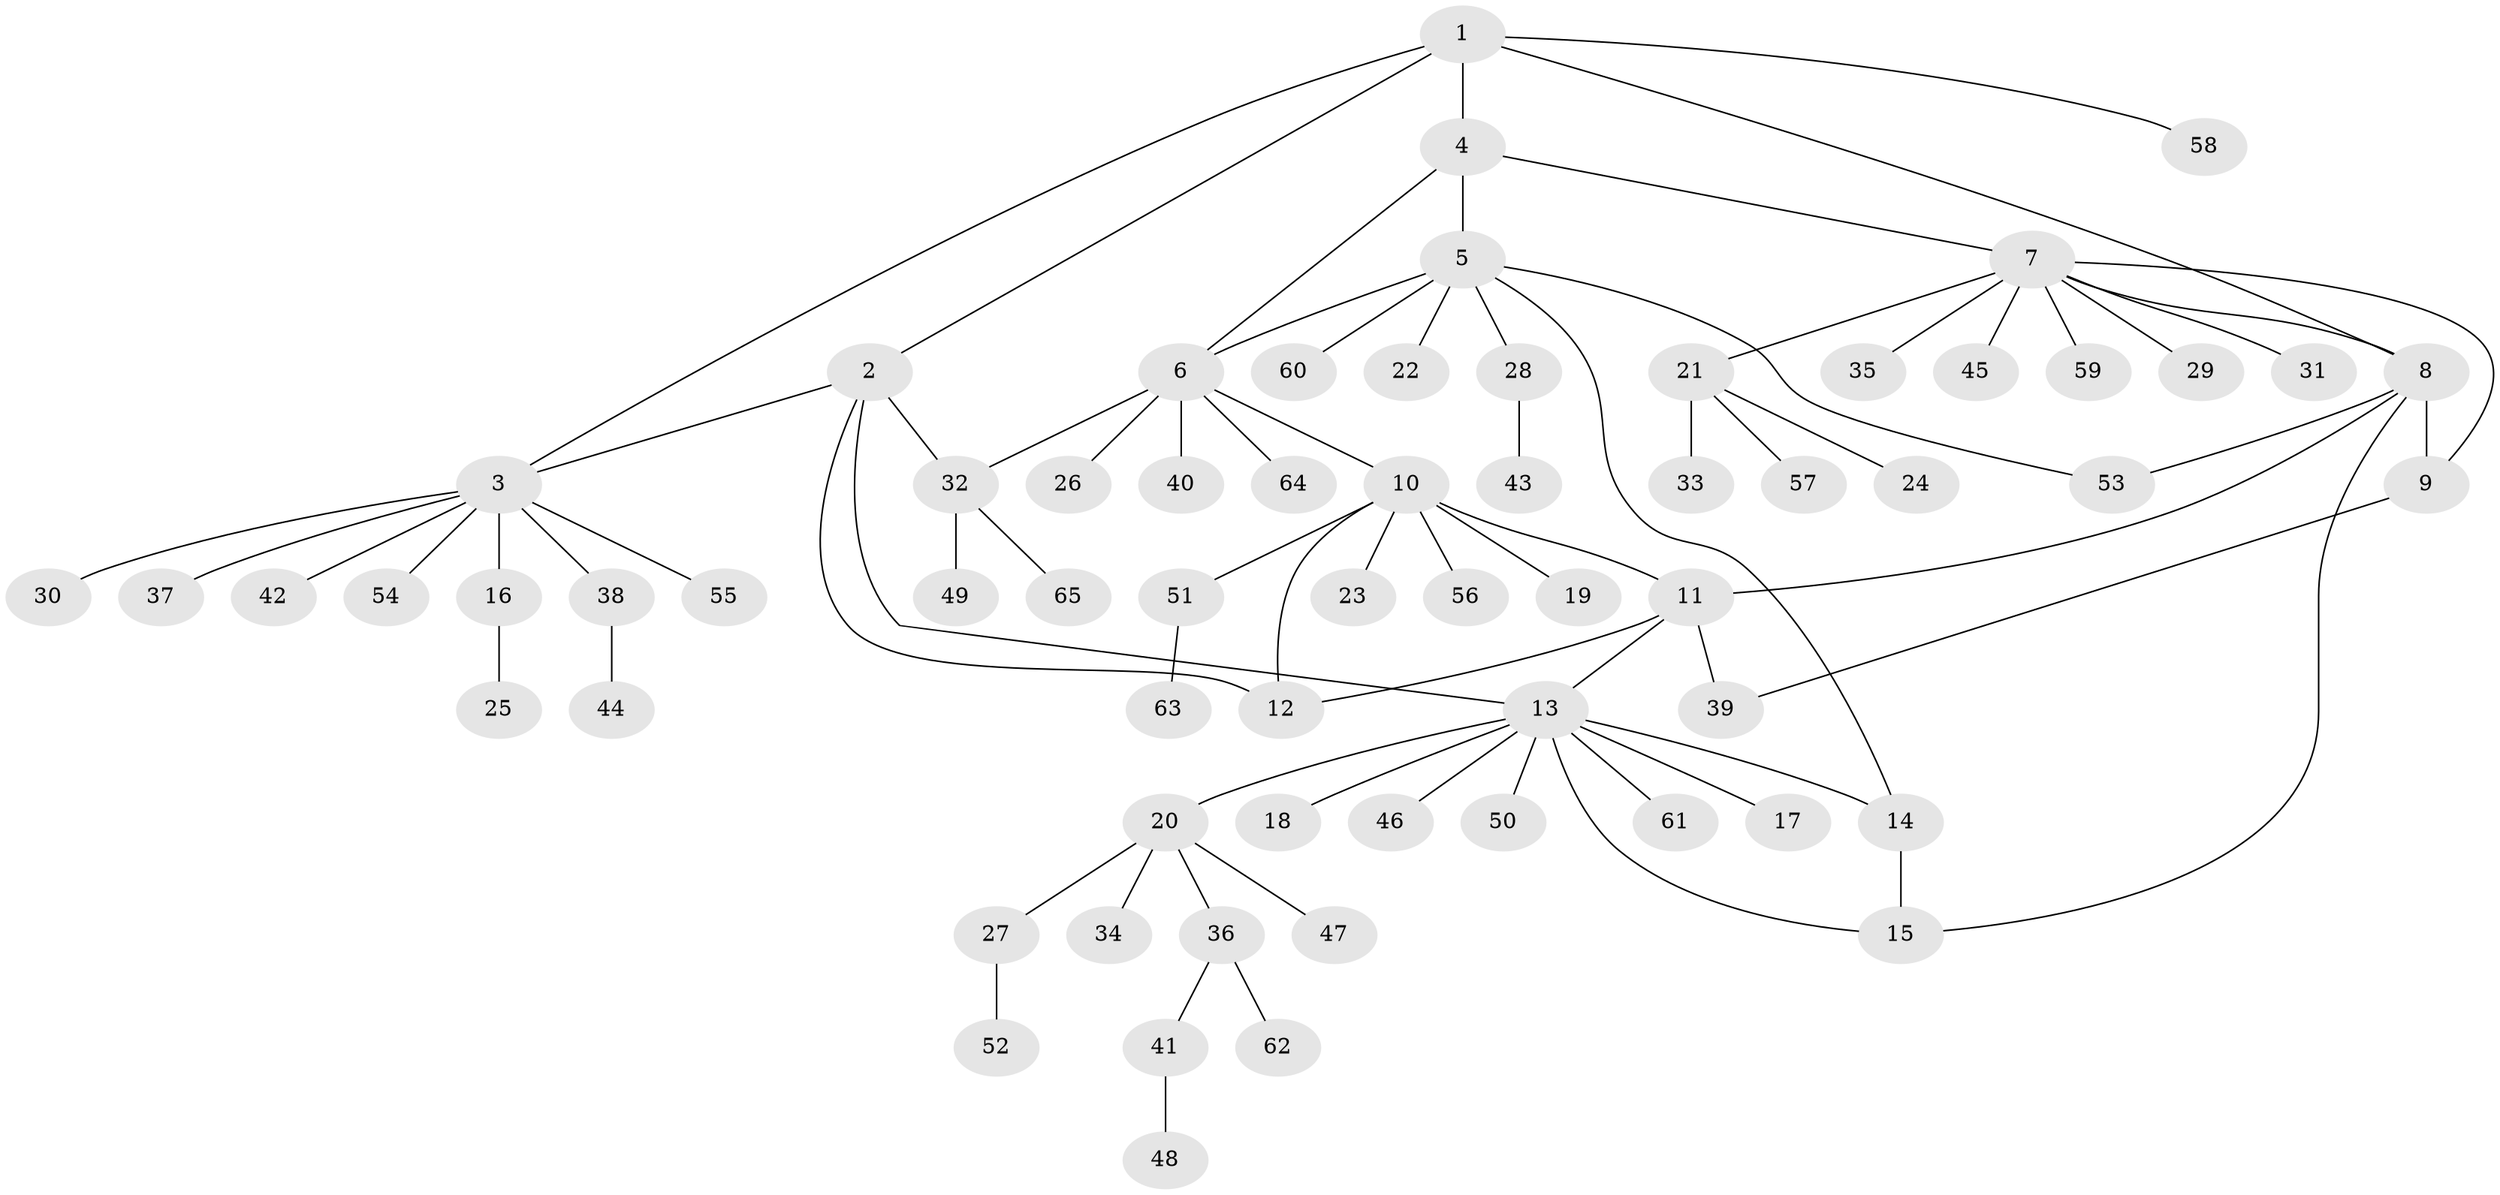 // Generated by graph-tools (version 1.1) at 2025/26/03/09/25 03:26:36]
// undirected, 65 vertices, 78 edges
graph export_dot {
graph [start="1"]
  node [color=gray90,style=filled];
  1;
  2;
  3;
  4;
  5;
  6;
  7;
  8;
  9;
  10;
  11;
  12;
  13;
  14;
  15;
  16;
  17;
  18;
  19;
  20;
  21;
  22;
  23;
  24;
  25;
  26;
  27;
  28;
  29;
  30;
  31;
  32;
  33;
  34;
  35;
  36;
  37;
  38;
  39;
  40;
  41;
  42;
  43;
  44;
  45;
  46;
  47;
  48;
  49;
  50;
  51;
  52;
  53;
  54;
  55;
  56;
  57;
  58;
  59;
  60;
  61;
  62;
  63;
  64;
  65;
  1 -- 2;
  1 -- 3;
  1 -- 4;
  1 -- 8;
  1 -- 58;
  2 -- 3;
  2 -- 12;
  2 -- 13;
  2 -- 32;
  3 -- 16;
  3 -- 30;
  3 -- 37;
  3 -- 38;
  3 -- 42;
  3 -- 54;
  3 -- 55;
  4 -- 5;
  4 -- 6;
  4 -- 7;
  5 -- 6;
  5 -- 14;
  5 -- 22;
  5 -- 28;
  5 -- 53;
  5 -- 60;
  6 -- 10;
  6 -- 26;
  6 -- 32;
  6 -- 40;
  6 -- 64;
  7 -- 8;
  7 -- 9;
  7 -- 21;
  7 -- 29;
  7 -- 31;
  7 -- 35;
  7 -- 45;
  7 -- 59;
  8 -- 9;
  8 -- 11;
  8 -- 15;
  8 -- 53;
  9 -- 39;
  10 -- 11;
  10 -- 12;
  10 -- 19;
  10 -- 23;
  10 -- 51;
  10 -- 56;
  11 -- 12;
  11 -- 13;
  11 -- 39;
  13 -- 14;
  13 -- 15;
  13 -- 17;
  13 -- 18;
  13 -- 20;
  13 -- 46;
  13 -- 50;
  13 -- 61;
  14 -- 15;
  16 -- 25;
  20 -- 27;
  20 -- 34;
  20 -- 36;
  20 -- 47;
  21 -- 24;
  21 -- 33;
  21 -- 57;
  27 -- 52;
  28 -- 43;
  32 -- 49;
  32 -- 65;
  36 -- 41;
  36 -- 62;
  38 -- 44;
  41 -- 48;
  51 -- 63;
}
